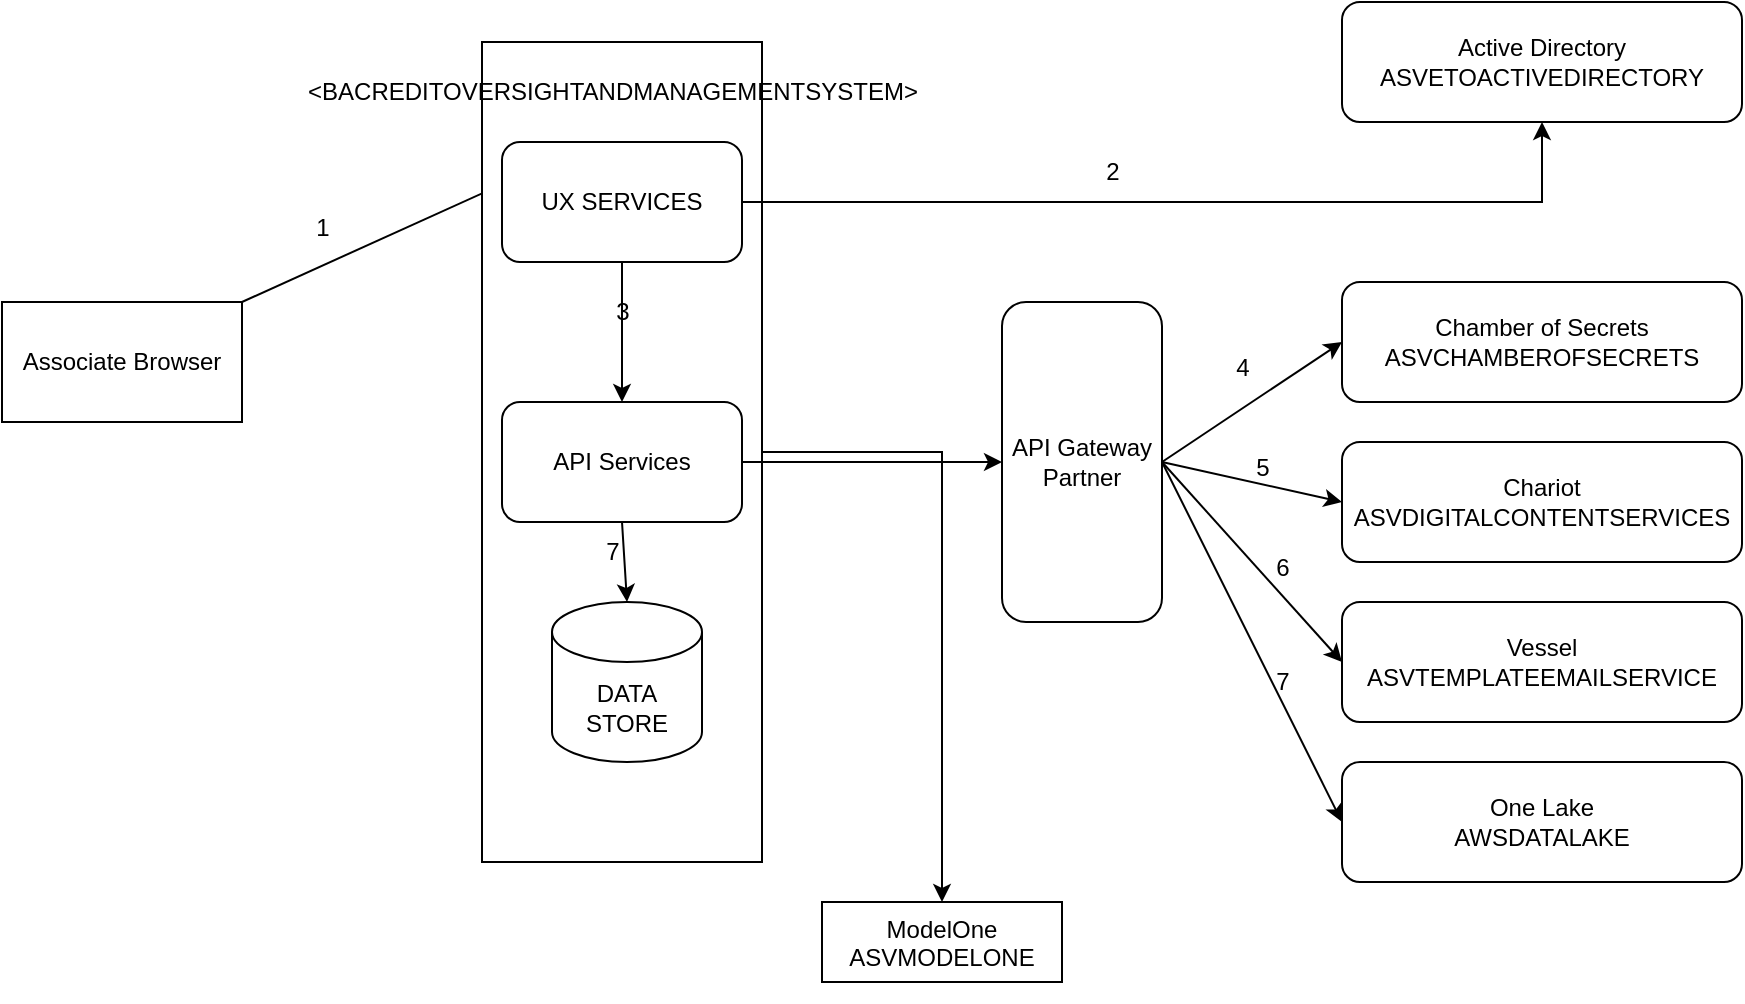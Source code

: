 <mxfile version="26.0.2">
  <diagram name="Page-1" id="GE_BAJrcPkd3zP3L0rgd">
    <mxGraphModel dx="1385" dy="790" grid="1" gridSize="10" guides="1" tooltips="1" connect="1" arrows="1" fold="1" page="1" pageScale="1" pageWidth="850" pageHeight="1100" math="0" shadow="0">
      <root>
        <mxCell id="0" />
        <mxCell id="1" parent="0" />
        <mxCell id="SF4kRPr450qY_TnCbRD_-36" value="ModelOne&lt;div&gt;ASVMODELONE&lt;br&gt;&lt;div&gt;&lt;br&gt;&lt;/div&gt;&lt;/div&gt;" style="whiteSpace=wrap;html=1;verticalAlign=top;strokeWidth=1;" vertex="1" parent="1">
          <mxGeometry x="560" y="490" width="120" height="40" as="geometry" />
        </mxCell>
        <mxCell id="SF4kRPr450qY_TnCbRD_-1" value="Associate Browser" style="rounded=0;whiteSpace=wrap;html=1;" vertex="1" parent="1">
          <mxGeometry x="150" y="190" width="120" height="60" as="geometry" />
        </mxCell>
        <mxCell id="SF4kRPr450qY_TnCbRD_-4" value="" style="endArrow=classic;html=1;rounded=0;entryX=0.25;entryY=0.146;entryDx=0;entryDy=0;entryPerimeter=0;" edge="1" parent="1" target="SF4kRPr450qY_TnCbRD_-5">
          <mxGeometry width="50" height="50" relative="1" as="geometry">
            <mxPoint x="270" y="190" as="sourcePoint" />
            <mxPoint x="370" y="90" as="targetPoint" />
          </mxGeometry>
        </mxCell>
        <mxCell id="SF4kRPr450qY_TnCbRD_-37" value="" style="edgeStyle=orthogonalEdgeStyle;rounded=0;orthogonalLoop=1;jettySize=auto;html=1;" edge="1" parent="1" source="SF4kRPr450qY_TnCbRD_-5" target="SF4kRPr450qY_TnCbRD_-36">
          <mxGeometry relative="1" as="geometry" />
        </mxCell>
        <mxCell id="SF4kRPr450qY_TnCbRD_-5" value="" style="verticalLabelPosition=bottom;verticalAlign=top;html=1;shape=mxgraph.basic.rect;fillColor2=none;strokeWidth=1;size=20;indent=5;" vertex="1" parent="1">
          <mxGeometry x="390" y="60" width="140" height="410" as="geometry" />
        </mxCell>
        <mxCell id="SF4kRPr450qY_TnCbRD_-6" value="&amp;lt;BACREDITOVERSIGHTANDMANAGEMENTSYSTEM&amp;gt;" style="text;html=1;align=center;verticalAlign=middle;resizable=0;points=[];autosize=1;strokeColor=none;fillColor=none;" vertex="1" parent="1">
          <mxGeometry x="290" y="70" width="330" height="30" as="geometry" />
        </mxCell>
        <mxCell id="SF4kRPr450qY_TnCbRD_-23" value="" style="edgeStyle=orthogonalEdgeStyle;rounded=0;orthogonalLoop=1;jettySize=auto;html=1;" edge="1" parent="1" source="SF4kRPr450qY_TnCbRD_-7" target="SF4kRPr450qY_TnCbRD_-22">
          <mxGeometry relative="1" as="geometry" />
        </mxCell>
        <mxCell id="SF4kRPr450qY_TnCbRD_-7" value="UX SERVICES" style="rounded=1;whiteSpace=wrap;html=1;" vertex="1" parent="1">
          <mxGeometry x="400" y="110" width="120" height="60" as="geometry" />
        </mxCell>
        <mxCell id="SF4kRPr450qY_TnCbRD_-8" value="1" style="text;html=1;align=center;verticalAlign=middle;resizable=0;points=[];autosize=1;strokeColor=none;fillColor=none;" vertex="1" parent="1">
          <mxGeometry x="295" y="138" width="30" height="30" as="geometry" />
        </mxCell>
        <mxCell id="SF4kRPr450qY_TnCbRD_-10" value="API Services" style="rounded=1;whiteSpace=wrap;html=1;" vertex="1" parent="1">
          <mxGeometry x="400" y="240" width="120" height="60" as="geometry" />
        </mxCell>
        <mxCell id="SF4kRPr450qY_TnCbRD_-12" value="DATA STORE" style="shape=cylinder3;whiteSpace=wrap;html=1;boundedLbl=1;backgroundOutline=1;size=15;" vertex="1" parent="1">
          <mxGeometry x="425" y="340" width="75" height="80" as="geometry" />
        </mxCell>
        <mxCell id="SF4kRPr450qY_TnCbRD_-13" value="" style="endArrow=classic;html=1;rounded=0;exitX=0.5;exitY=1;exitDx=0;exitDy=0;" edge="1" parent="1" source="SF4kRPr450qY_TnCbRD_-7">
          <mxGeometry width="50" height="50" relative="1" as="geometry">
            <mxPoint x="410" y="410" as="sourcePoint" />
            <mxPoint x="460" y="240" as="targetPoint" />
          </mxGeometry>
        </mxCell>
        <mxCell id="SF4kRPr450qY_TnCbRD_-14" value="3" style="text;html=1;align=center;verticalAlign=middle;resizable=0;points=[];autosize=1;strokeColor=none;fillColor=none;" vertex="1" parent="1">
          <mxGeometry x="445" y="180" width="30" height="30" as="geometry" />
        </mxCell>
        <mxCell id="SF4kRPr450qY_TnCbRD_-15" value="" style="endArrow=classic;html=1;rounded=0;exitX=0.5;exitY=1;exitDx=0;exitDy=0;entryX=0.5;entryY=0;entryDx=0;entryDy=0;entryPerimeter=0;" edge="1" parent="1" source="SF4kRPr450qY_TnCbRD_-10" target="SF4kRPr450qY_TnCbRD_-12">
          <mxGeometry width="50" height="50" relative="1" as="geometry">
            <mxPoint x="400" y="410" as="sourcePoint" />
            <mxPoint x="450" y="360" as="targetPoint" />
          </mxGeometry>
        </mxCell>
        <mxCell id="SF4kRPr450qY_TnCbRD_-16" value="7" style="text;html=1;align=center;verticalAlign=middle;resizable=0;points=[];autosize=1;strokeColor=none;fillColor=none;" vertex="1" parent="1">
          <mxGeometry x="440" y="300" width="30" height="30" as="geometry" />
        </mxCell>
        <mxCell id="SF4kRPr450qY_TnCbRD_-17" value="Chariot&lt;div&gt;ASVDIGITALCONTENTSERVICES&lt;/div&gt;" style="rounded=1;whiteSpace=wrap;html=1;" vertex="1" parent="1">
          <mxGeometry x="820" y="260" width="200" height="60" as="geometry" />
        </mxCell>
        <mxCell id="SF4kRPr450qY_TnCbRD_-18" value="Chamber of Secrets&lt;div&gt;ASVCHAMBEROFSECRETS&lt;/div&gt;" style="rounded=1;whiteSpace=wrap;html=1;" vertex="1" parent="1">
          <mxGeometry x="820" y="180" width="200" height="60" as="geometry" />
        </mxCell>
        <mxCell id="SF4kRPr450qY_TnCbRD_-20" value="API Gateway Partner" style="rounded=1;whiteSpace=wrap;html=1;" vertex="1" parent="1">
          <mxGeometry x="650" y="190" width="80" height="160" as="geometry" />
        </mxCell>
        <mxCell id="SF4kRPr450qY_TnCbRD_-22" value="Active Directory&lt;div&gt;ASVETOACTIVEDIRECTORY&lt;/div&gt;" style="whiteSpace=wrap;html=1;rounded=1;" vertex="1" parent="1">
          <mxGeometry x="820" y="40" width="200" height="60" as="geometry" />
        </mxCell>
        <mxCell id="SF4kRPr450qY_TnCbRD_-24" value="Vessel&lt;div&gt;ASVTEMPLATEEMAILSERVICE&lt;/div&gt;" style="rounded=1;whiteSpace=wrap;html=1;" vertex="1" parent="1">
          <mxGeometry x="820" y="340" width="200" height="60" as="geometry" />
        </mxCell>
        <mxCell id="SF4kRPr450qY_TnCbRD_-25" value="One Lake&lt;div&gt;AWSDATALAKE&lt;/div&gt;" style="rounded=1;whiteSpace=wrap;html=1;" vertex="1" parent="1">
          <mxGeometry x="820" y="420" width="200" height="60" as="geometry" />
        </mxCell>
        <mxCell id="SF4kRPr450qY_TnCbRD_-26" value="2" style="text;html=1;align=center;verticalAlign=middle;resizable=0;points=[];autosize=1;strokeColor=none;fillColor=none;" vertex="1" parent="1">
          <mxGeometry x="690" y="110" width="30" height="30" as="geometry" />
        </mxCell>
        <mxCell id="SF4kRPr450qY_TnCbRD_-27" value="" style="endArrow=classic;html=1;rounded=0;exitX=1;exitY=0.5;exitDx=0;exitDy=0;entryX=0;entryY=0.5;entryDx=0;entryDy=0;" edge="1" parent="1" source="SF4kRPr450qY_TnCbRD_-10" target="SF4kRPr450qY_TnCbRD_-20">
          <mxGeometry width="50" height="50" relative="1" as="geometry">
            <mxPoint x="650" y="430" as="sourcePoint" />
            <mxPoint x="700" y="380" as="targetPoint" />
          </mxGeometry>
        </mxCell>
        <mxCell id="SF4kRPr450qY_TnCbRD_-28" value="" style="endArrow=classic;html=1;rounded=0;exitX=1;exitY=0.5;exitDx=0;exitDy=0;entryX=0;entryY=0.5;entryDx=0;entryDy=0;" edge="1" parent="1" source="SF4kRPr450qY_TnCbRD_-20" target="SF4kRPr450qY_TnCbRD_-18">
          <mxGeometry width="50" height="50" relative="1" as="geometry">
            <mxPoint x="650" y="430" as="sourcePoint" />
            <mxPoint x="700" y="380" as="targetPoint" />
          </mxGeometry>
        </mxCell>
        <mxCell id="SF4kRPr450qY_TnCbRD_-29" value="4" style="text;html=1;align=center;verticalAlign=middle;resizable=0;points=[];autosize=1;strokeColor=none;fillColor=none;" vertex="1" parent="1">
          <mxGeometry x="755" y="208" width="30" height="30" as="geometry" />
        </mxCell>
        <mxCell id="SF4kRPr450qY_TnCbRD_-30" value="" style="endArrow=classic;html=1;rounded=0;exitX=1;exitY=0.5;exitDx=0;exitDy=0;entryX=0;entryY=0.5;entryDx=0;entryDy=0;" edge="1" parent="1" source="SF4kRPr450qY_TnCbRD_-20" target="SF4kRPr450qY_TnCbRD_-17">
          <mxGeometry width="50" height="50" relative="1" as="geometry">
            <mxPoint x="740" y="280" as="sourcePoint" />
            <mxPoint x="830" y="220" as="targetPoint" />
          </mxGeometry>
        </mxCell>
        <mxCell id="SF4kRPr450qY_TnCbRD_-31" value="5" style="text;html=1;align=center;verticalAlign=middle;resizable=0;points=[];autosize=1;strokeColor=none;fillColor=none;" vertex="1" parent="1">
          <mxGeometry x="765" y="258" width="30" height="30" as="geometry" />
        </mxCell>
        <mxCell id="SF4kRPr450qY_TnCbRD_-32" value="" style="endArrow=classic;html=1;rounded=0;exitX=1;exitY=0.5;exitDx=0;exitDy=0;entryX=0;entryY=0.5;entryDx=0;entryDy=0;" edge="1" parent="1" source="SF4kRPr450qY_TnCbRD_-20" target="SF4kRPr450qY_TnCbRD_-24">
          <mxGeometry width="50" height="50" relative="1" as="geometry">
            <mxPoint x="750" y="290" as="sourcePoint" />
            <mxPoint x="840" y="230" as="targetPoint" />
          </mxGeometry>
        </mxCell>
        <mxCell id="SF4kRPr450qY_TnCbRD_-33" value="6" style="text;html=1;align=center;verticalAlign=middle;resizable=0;points=[];autosize=1;strokeColor=none;fillColor=none;" vertex="1" parent="1">
          <mxGeometry x="775" y="308" width="30" height="30" as="geometry" />
        </mxCell>
        <mxCell id="SF4kRPr450qY_TnCbRD_-34" value="" style="endArrow=classic;html=1;rounded=0;exitX=1;exitY=0.5;exitDx=0;exitDy=0;entryX=0;entryY=0.5;entryDx=0;entryDy=0;" edge="1" parent="1" source="SF4kRPr450qY_TnCbRD_-20" target="SF4kRPr450qY_TnCbRD_-25">
          <mxGeometry width="50" height="50" relative="1" as="geometry">
            <mxPoint x="760" y="300" as="sourcePoint" />
            <mxPoint x="850" y="240" as="targetPoint" />
          </mxGeometry>
        </mxCell>
        <mxCell id="SF4kRPr450qY_TnCbRD_-35" value="7" style="text;html=1;align=center;verticalAlign=middle;resizable=0;points=[];autosize=1;strokeColor=none;fillColor=none;" vertex="1" parent="1">
          <mxGeometry x="775" y="365" width="30" height="30" as="geometry" />
        </mxCell>
      </root>
    </mxGraphModel>
  </diagram>
</mxfile>

